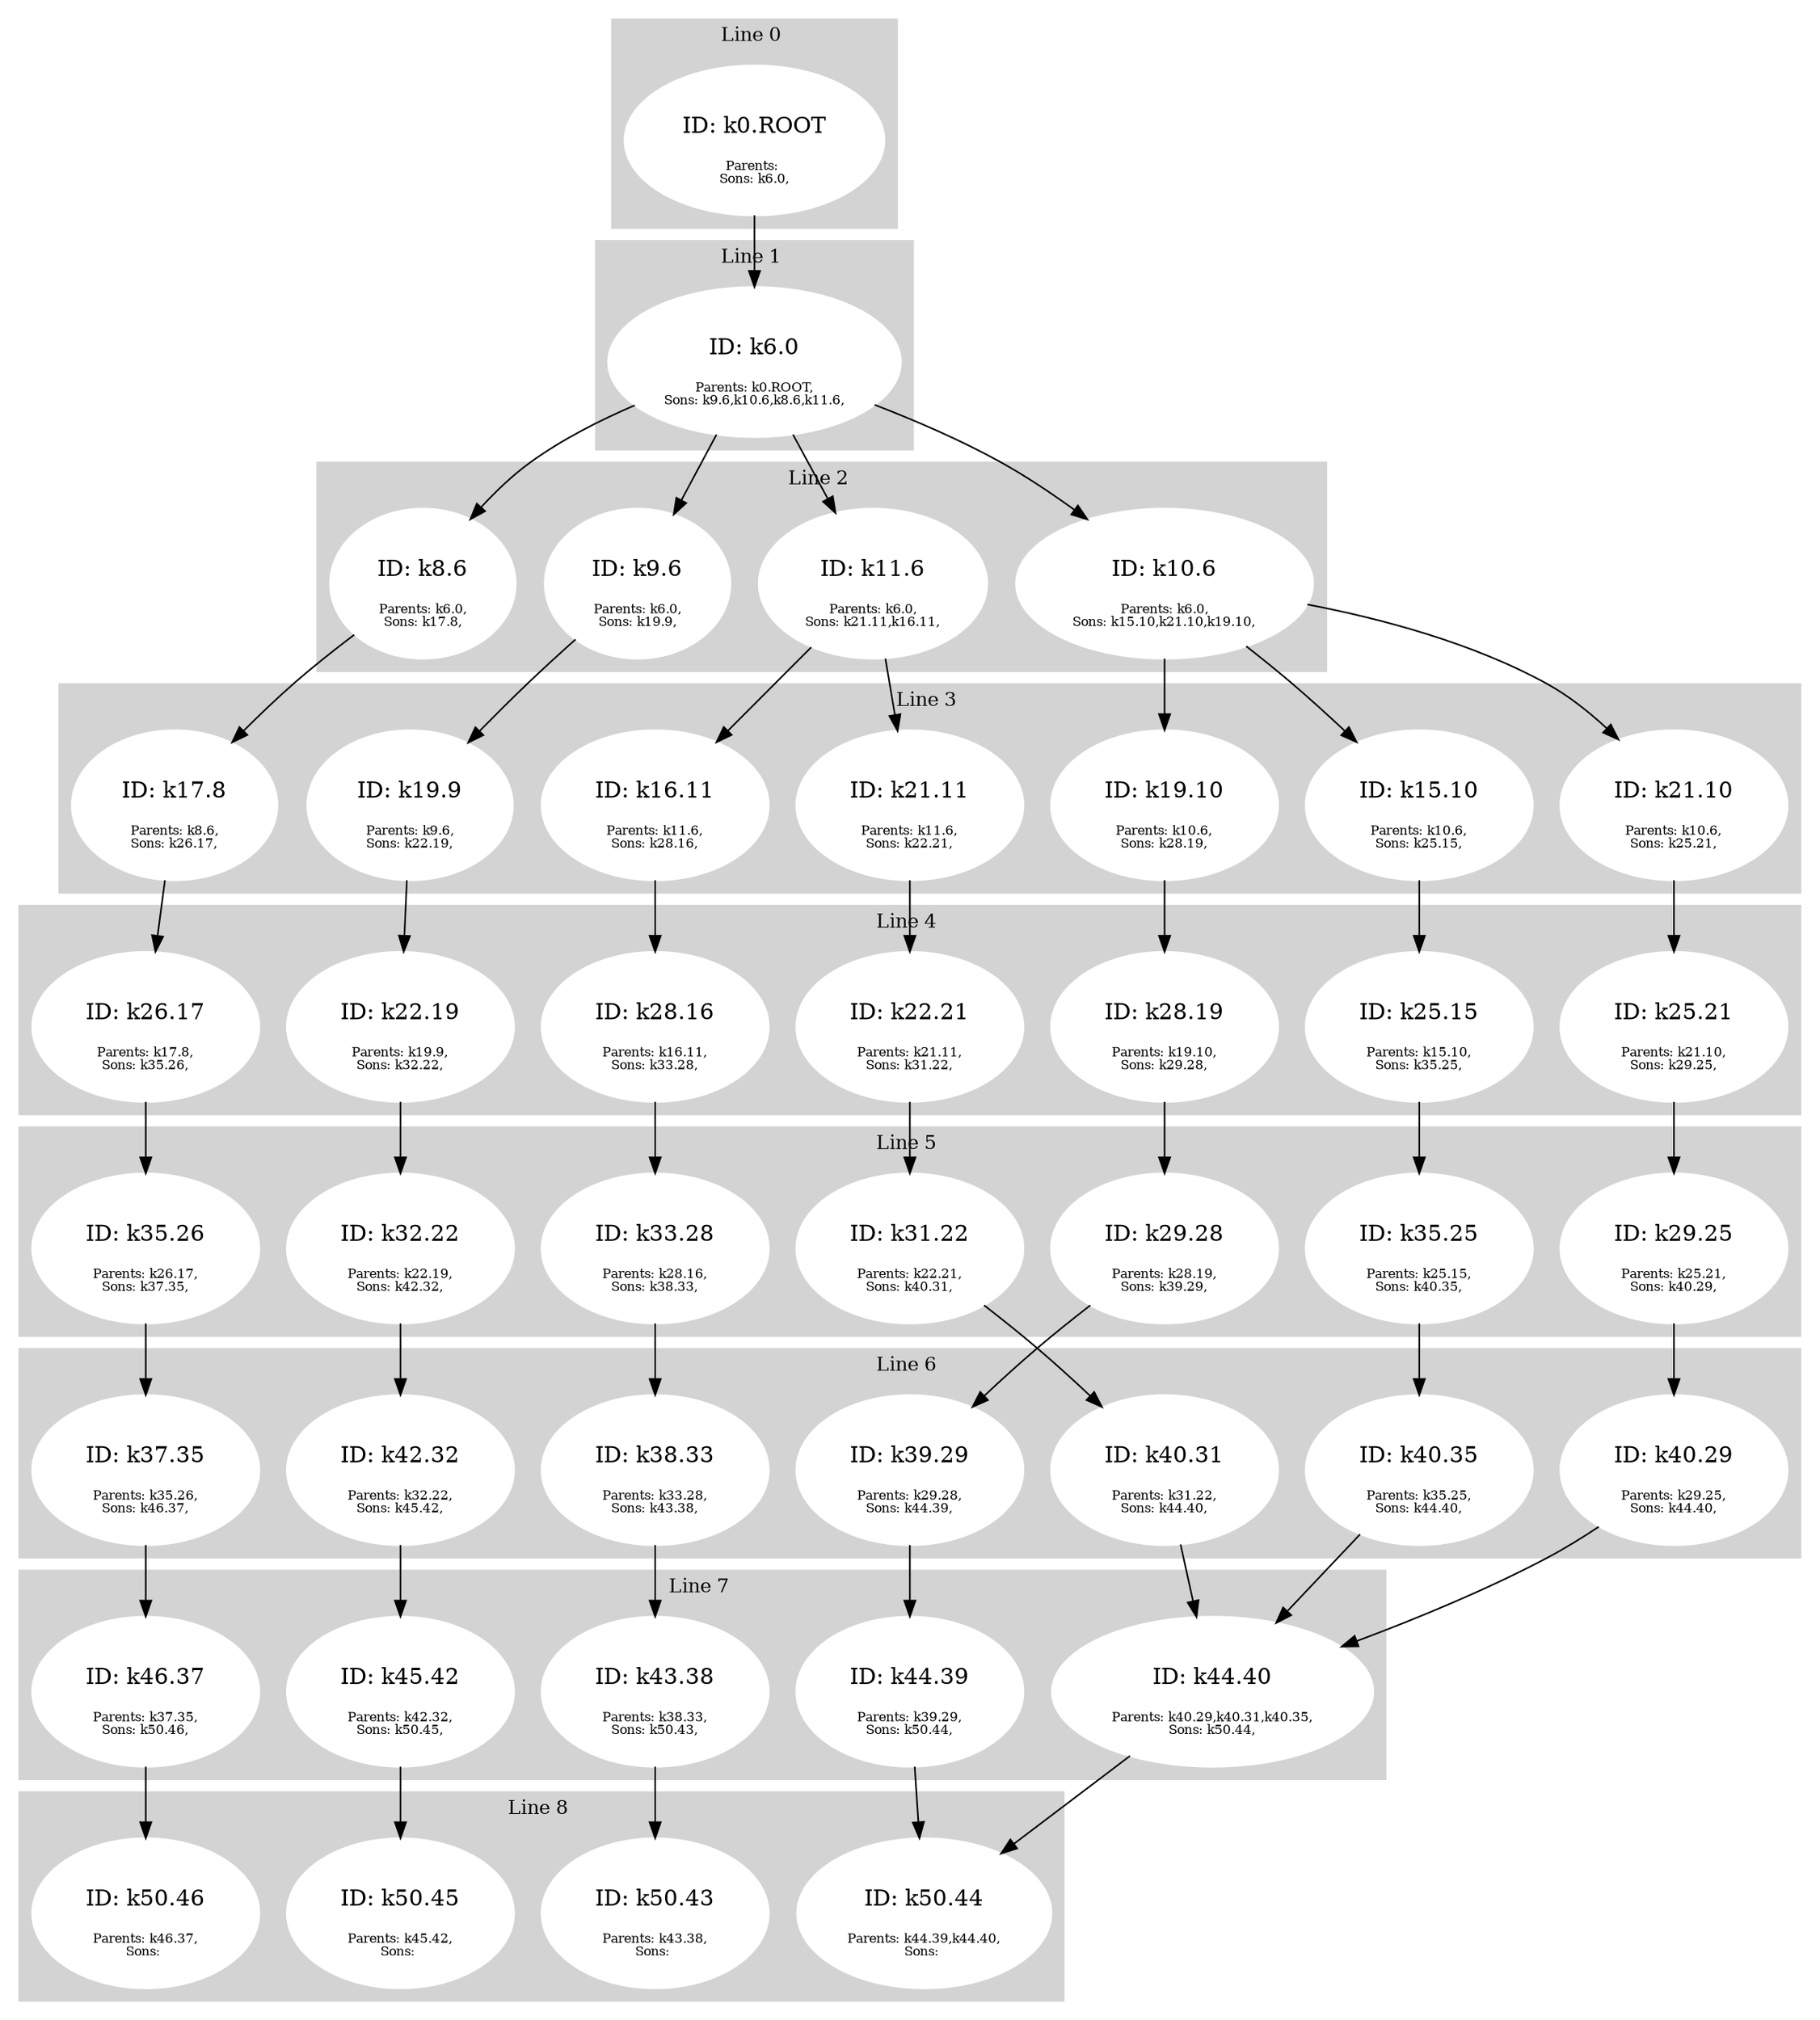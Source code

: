 digraph G {
     compound=true 
subgraph cluster_line_0 {
 style=filled;
 color=lightgrey; 
     node [style=filled,color=white]; 
k0_ROOT [label=<<BR /> ID: k0.ROOT <BR /><BR /><FONT POINT-SIZE="8">Parents: </FONT><BR /><FONT POINT-SIZE="8">Sons: k6.0,</FONT>>]
     fontsize="12" 
     label = "Line 0 " 
 }
subgraph cluster_line_1 {
 style=filled;
 color=lightgrey; 
     node [style=filled,color=white]; 
k6_0 [label=<<BR /> ID: k6.0 <BR /><BR /><FONT POINT-SIZE="8">Parents: k0.ROOT,</FONT><BR /><FONT POINT-SIZE="8">Sons: k9.6,k10.6,k8.6,k11.6,</FONT>>]
     fontsize="12" 
     label = "Line 1 " 
 }
subgraph cluster_line_2 {
 style=filled;
 color=lightgrey; 
     node [style=filled,color=white]; 
k10_6 [label=<<BR /> ID: k10.6 <BR /><BR /><FONT POINT-SIZE="8">Parents: k6.0,</FONT><BR /><FONT POINT-SIZE="8">Sons: k15.10,k21.10,k19.10,</FONT>>]k9_6 [label=<<BR /> ID: k9.6 <BR /><BR /><FONT POINT-SIZE="8">Parents: k6.0,</FONT><BR /><FONT POINT-SIZE="8">Sons: k19.9,</FONT>>]k8_6 [label=<<BR /> ID: k8.6 <BR /><BR /><FONT POINT-SIZE="8">Parents: k6.0,</FONT><BR /><FONT POINT-SIZE="8">Sons: k17.8,</FONT>>]k11_6 [label=<<BR /> ID: k11.6 <BR /><BR /><FONT POINT-SIZE="8">Parents: k6.0,</FONT><BR /><FONT POINT-SIZE="8">Sons: k21.11,k16.11,</FONT>>]
     fontsize="12" 
     label = "Line 2 " 
 }
subgraph cluster_line_3 {
 style=filled;
 color=lightgrey; 
     node [style=filled,color=white]; 
k19_9 [label=<<BR /> ID: k19.9 <BR /><BR /><FONT POINT-SIZE="8">Parents: k9.6,</FONT><BR /><FONT POINT-SIZE="8">Sons: k22.19,</FONT>>]k15_10 [label=<<BR /> ID: k15.10 <BR /><BR /><FONT POINT-SIZE="8">Parents: k10.6,</FONT><BR /><FONT POINT-SIZE="8">Sons: k25.15,</FONT>>]k16_11 [label=<<BR /> ID: k16.11 <BR /><BR /><FONT POINT-SIZE="8">Parents: k11.6,</FONT><BR /><FONT POINT-SIZE="8">Sons: k28.16,</FONT>>]k17_8 [label=<<BR /> ID: k17.8 <BR /><BR /><FONT POINT-SIZE="8">Parents: k8.6,</FONT><BR /><FONT POINT-SIZE="8">Sons: k26.17,</FONT>>]k19_10 [label=<<BR /> ID: k19.10 <BR /><BR /><FONT POINT-SIZE="8">Parents: k10.6,</FONT><BR /><FONT POINT-SIZE="8">Sons: k28.19,</FONT>>]k21_11 [label=<<BR /> ID: k21.11 <BR /><BR /><FONT POINT-SIZE="8">Parents: k11.6,</FONT><BR /><FONT POINT-SIZE="8">Sons: k22.21,</FONT>>]k21_10 [label=<<BR /> ID: k21.10 <BR /><BR /><FONT POINT-SIZE="8">Parents: k10.6,</FONT><BR /><FONT POINT-SIZE="8">Sons: k25.21,</FONT>>]
     fontsize="12" 
     label = "Line 3 " 
 }
subgraph cluster_line_4 {
 style=filled;
 color=lightgrey; 
     node [style=filled,color=white]; 
k28_19 [label=<<BR /> ID: k28.19 <BR /><BR /><FONT POINT-SIZE="8">Parents: k19.10,</FONT><BR /><FONT POINT-SIZE="8">Sons: k29.28,</FONT>>]k22_21 [label=<<BR /> ID: k22.21 <BR /><BR /><FONT POINT-SIZE="8">Parents: k21.11,</FONT><BR /><FONT POINT-SIZE="8">Sons: k31.22,</FONT>>]k25_15 [label=<<BR /> ID: k25.15 <BR /><BR /><FONT POINT-SIZE="8">Parents: k15.10,</FONT><BR /><FONT POINT-SIZE="8">Sons: k35.25,</FONT>>]k22_19 [label=<<BR /> ID: k22.19 <BR /><BR /><FONT POINT-SIZE="8">Parents: k19.9,</FONT><BR /><FONT POINT-SIZE="8">Sons: k32.22,</FONT>>]k26_17 [label=<<BR /> ID: k26.17 <BR /><BR /><FONT POINT-SIZE="8">Parents: k17.8,</FONT><BR /><FONT POINT-SIZE="8">Sons: k35.26,</FONT>>]k25_21 [label=<<BR /> ID: k25.21 <BR /><BR /><FONT POINT-SIZE="8">Parents: k21.10,</FONT><BR /><FONT POINT-SIZE="8">Sons: k29.25,</FONT>>]k28_16 [label=<<BR /> ID: k28.16 <BR /><BR /><FONT POINT-SIZE="8">Parents: k16.11,</FONT><BR /><FONT POINT-SIZE="8">Sons: k33.28,</FONT>>]
     fontsize="12" 
     label = "Line 4 " 
 }
subgraph cluster_line_5 {
 style=filled;
 color=lightgrey; 
     node [style=filled,color=white]; 
k31_22 [label=<<BR /> ID: k31.22 <BR /><BR /><FONT POINT-SIZE="8">Parents: k22.21,</FONT><BR /><FONT POINT-SIZE="8">Sons: k40.31,</FONT>>]k33_28 [label=<<BR /> ID: k33.28 <BR /><BR /><FONT POINT-SIZE="8">Parents: k28.16,</FONT><BR /><FONT POINT-SIZE="8">Sons: k38.33,</FONT>>]k29_25 [label=<<BR /> ID: k29.25 <BR /><BR /><FONT POINT-SIZE="8">Parents: k25.21,</FONT><BR /><FONT POINT-SIZE="8">Sons: k40.29,</FONT>>]k29_28 [label=<<BR /> ID: k29.28 <BR /><BR /><FONT POINT-SIZE="8">Parents: k28.19,</FONT><BR /><FONT POINT-SIZE="8">Sons: k39.29,</FONT>>]k35_26 [label=<<BR /> ID: k35.26 <BR /><BR /><FONT POINT-SIZE="8">Parents: k26.17,</FONT><BR /><FONT POINT-SIZE="8">Sons: k37.35,</FONT>>]k35_25 [label=<<BR /> ID: k35.25 <BR /><BR /><FONT POINT-SIZE="8">Parents: k25.15,</FONT><BR /><FONT POINT-SIZE="8">Sons: k40.35,</FONT>>]k32_22 [label=<<BR /> ID: k32.22 <BR /><BR /><FONT POINT-SIZE="8">Parents: k22.19,</FONT><BR /><FONT POINT-SIZE="8">Sons: k42.32,</FONT>>]
     fontsize="12" 
     label = "Line 5 " 
 }
subgraph cluster_line_6 {
 style=filled;
 color=lightgrey; 
     node [style=filled,color=white]; 
k37_35 [label=<<BR /> ID: k37.35 <BR /><BR /><FONT POINT-SIZE="8">Parents: k35.26,</FONT><BR /><FONT POINT-SIZE="8">Sons: k46.37,</FONT>>]k39_29 [label=<<BR /> ID: k39.29 <BR /><BR /><FONT POINT-SIZE="8">Parents: k29.28,</FONT><BR /><FONT POINT-SIZE="8">Sons: k44.39,</FONT>>]k40_35 [label=<<BR /> ID: k40.35 <BR /><BR /><FONT POINT-SIZE="8">Parents: k35.25,</FONT><BR /><FONT POINT-SIZE="8">Sons: k44.40,</FONT>>]k40_29 [label=<<BR /> ID: k40.29 <BR /><BR /><FONT POINT-SIZE="8">Parents: k29.25,</FONT><BR /><FONT POINT-SIZE="8">Sons: k44.40,</FONT>>]k40_31 [label=<<BR /> ID: k40.31 <BR /><BR /><FONT POINT-SIZE="8">Parents: k31.22,</FONT><BR /><FONT POINT-SIZE="8">Sons: k44.40,</FONT>>]k38_33 [label=<<BR /> ID: k38.33 <BR /><BR /><FONT POINT-SIZE="8">Parents: k33.28,</FONT><BR /><FONT POINT-SIZE="8">Sons: k43.38,</FONT>>]k42_32 [label=<<BR /> ID: k42.32 <BR /><BR /><FONT POINT-SIZE="8">Parents: k32.22,</FONT><BR /><FONT POINT-SIZE="8">Sons: k45.42,</FONT>>]
     fontsize="12" 
     label = "Line 6 " 
 }
subgraph cluster_line_7 {
 style=filled;
 color=lightgrey; 
     node [style=filled,color=white]; 
k44_39 [label=<<BR /> ID: k44.39 <BR /><BR /><FONT POINT-SIZE="8">Parents: k39.29,</FONT><BR /><FONT POINT-SIZE="8">Sons: k50.44,</FONT>>]k44_40 [label=<<BR /> ID: k44.40 <BR /><BR /><FONT POINT-SIZE="8">Parents: k40.29,k40.31,k40.35,</FONT><BR /><FONT POINT-SIZE="8">Sons: k50.44,</FONT>>]k45_42 [label=<<BR /> ID: k45.42 <BR /><BR /><FONT POINT-SIZE="8">Parents: k42.32,</FONT><BR /><FONT POINT-SIZE="8">Sons: k50.45,</FONT>>]k43_38 [label=<<BR /> ID: k43.38 <BR /><BR /><FONT POINT-SIZE="8">Parents: k38.33,</FONT><BR /><FONT POINT-SIZE="8">Sons: k50.43,</FONT>>]k46_37 [label=<<BR /> ID: k46.37 <BR /><BR /><FONT POINT-SIZE="8">Parents: k37.35,</FONT><BR /><FONT POINT-SIZE="8">Sons: k50.46,</FONT>>]
     fontsize="12" 
     label = "Line 7 " 
 }
subgraph cluster_line_8 {
 style=filled;
 color=lightgrey; 
     node [style=filled,color=white]; 
k50_43 [label=<<BR /> ID: k50.43 <BR /><BR /><FONT POINT-SIZE="8">Parents: k43.38,</FONT><BR /><FONT POINT-SIZE="8">Sons: </FONT>>]k50_44 [label=<<BR /> ID: k50.44 <BR /><BR /><FONT POINT-SIZE="8">Parents: k44.39,k44.40,</FONT><BR /><FONT POINT-SIZE="8">Sons: </FONT>>]k50_46 [label=<<BR /> ID: k50.46 <BR /><BR /><FONT POINT-SIZE="8">Parents: k46.37,</FONT><BR /><FONT POINT-SIZE="8">Sons: </FONT>>]k50_45 [label=<<BR /> ID: k50.45 <BR /><BR /><FONT POINT-SIZE="8">Parents: k45.42,</FONT><BR /><FONT POINT-SIZE="8">Sons: </FONT>>]
     fontsize="12" 
     label = "Line 8 " 
 }
k0_ROOT -> k6_0 
k6_0 -> k9_6 
k6_0 -> k10_6 
k6_0 -> k8_6 
k6_0 -> k11_6 
k10_6 -> k15_10 
k10_6 -> k21_10 
k10_6 -> k19_10 
k9_6 -> k19_9 
k8_6 -> k17_8 
k11_6 -> k21_11 
k11_6 -> k16_11 
k19_9 -> k22_19 
k15_10 -> k25_15 
k16_11 -> k28_16 
k17_8 -> k26_17 
k19_10 -> k28_19 
k21_11 -> k22_21 
k21_10 -> k25_21 
k28_19 -> k29_28 
k22_21 -> k31_22 
k25_15 -> k35_25 
k22_19 -> k32_22 
k26_17 -> k35_26 
k25_21 -> k29_25 
k28_16 -> k33_28 
k31_22 -> k40_31 
k33_28 -> k38_33 
k29_25 -> k40_29 
k29_28 -> k39_29 
k35_26 -> k37_35 
k35_25 -> k40_35 
k32_22 -> k42_32 
k37_35 -> k46_37 
k39_29 -> k44_39 
k40_35 -> k44_40 
k40_29 -> k44_40 
k40_31 -> k44_40 
k38_33 -> k43_38 
k42_32 -> k45_42 
k44_39 -> k50_44 
k44_40 -> k50_44 
k45_42 -> k50_45 
k43_38 -> k50_43 
k46_37 -> k50_46 
}